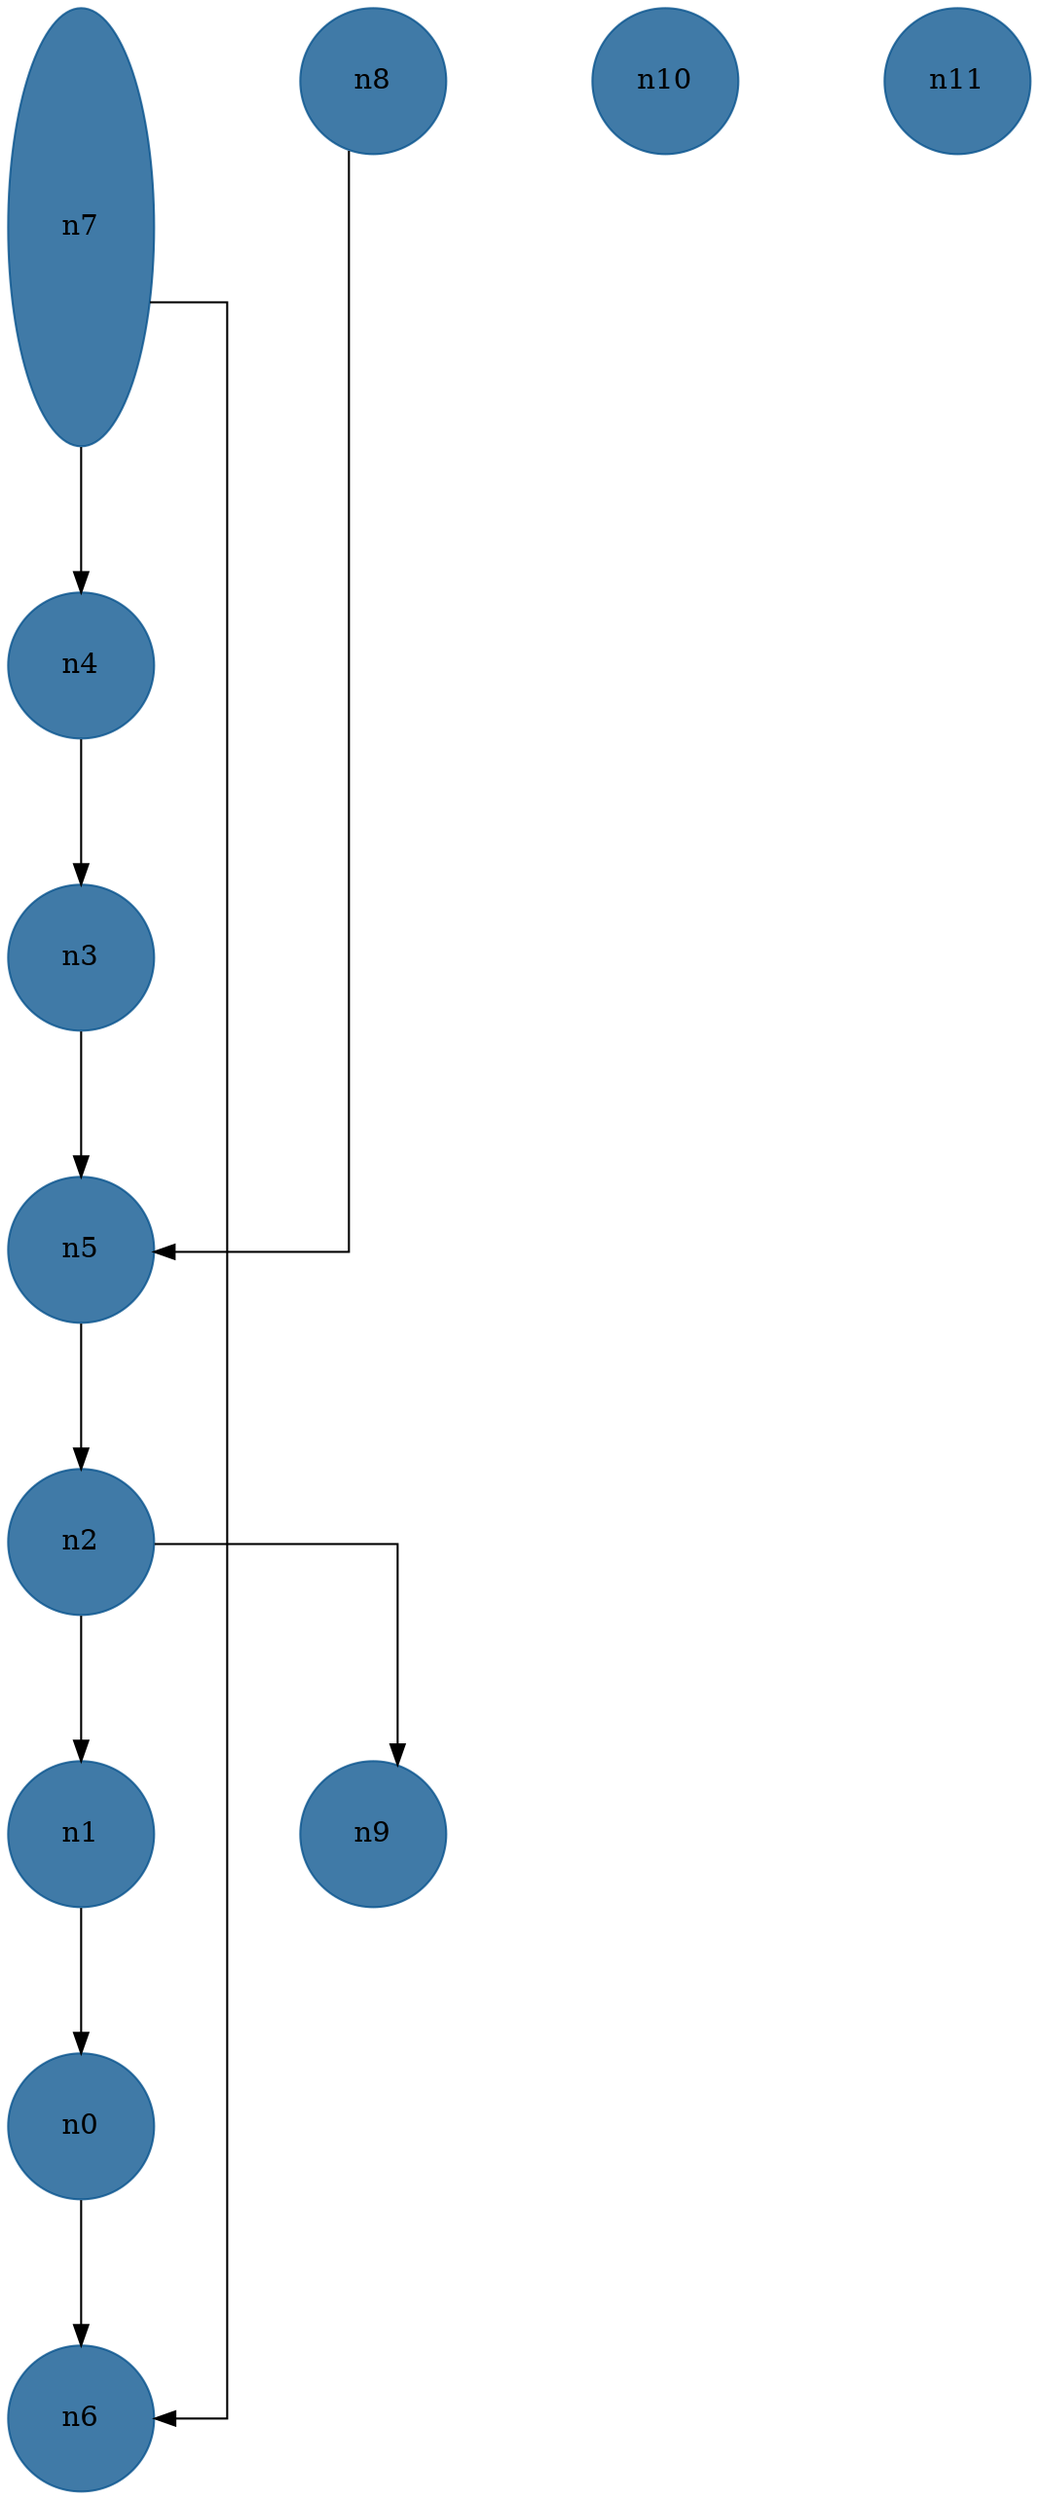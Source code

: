 //do not use DOT to generate pdf use NEATO or FDP
digraph{
layout="neato";
splines="ortho";
n7[shape="ellipse", style="filled", color="#004E8ABF", pos="0,17!", height="3", width="1"];
n7 -> n4;
n7 -> n6;
n8[shape="ellipse", style="filled", color="#004E8ABF", pos="2,18!", height="1", width="1"];
n8 -> n5;
n10[shape="ellipse", style="filled", color="#004E8ABF", pos="4,18!", height="1", width="1"];
n11[shape="ellipse", style="filled", color="#004E8ABF", pos="6,18!", height="1", width="1"];
n4[shape="ellipse", style="filled", color="#004E8ABF", pos="0,14!", height="1", width="1"];
n4 -> n3;
n3[shape="ellipse", style="filled", color="#004E8ABF", pos="0,12!", height="1", width="1"];
n3 -> n5;
n5[shape="ellipse", style="filled", color="#004E8ABF", pos="0,10!", height="1", width="1"];
n5 -> n2;
n2[shape="ellipse", style="filled", color="#004E8ABF", pos="0,8!", height="1", width="1"];
n2 -> n1;
n2 -> n9;
n1[shape="ellipse", style="filled", color="#004E8ABF", pos="0,6!", height="1", width="1"];
n1 -> n0;
n9[shape="ellipse", style="filled", color="#004E8ABF", pos="2,6!", height="1", width="1"];
n0[shape="ellipse", style="filled", color="#004E8ABF", pos="0,4!", height="1", width="1"];
n0 -> n6;
n6[shape="ellipse", style="filled", color="#004E8ABF", pos="0,2!", height="1", width="1"];
}